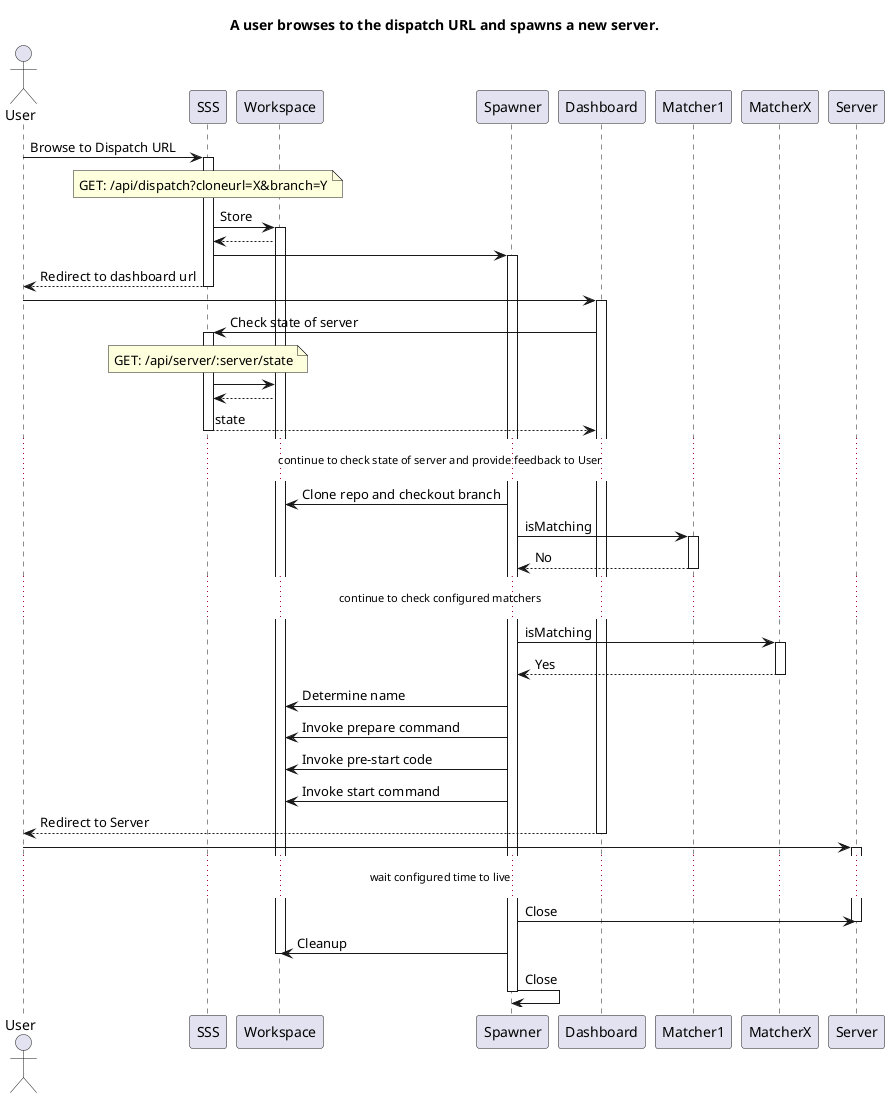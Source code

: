 @startuml
actor User

title A user browses to the dispatch URL and spawns a new server.

User -> SSS: Browse to Dispatch URL
activate SSS
note over SSS: GET: /api/dispatch?cloneurl=X&branch=Y
SSS -> Workspace: Store
activate Workspace
Workspace --> SSS
SSS -> Spawner
activate Spawner
SSS --> User: Redirect to dashboard url
deactivate SSS

User -> Dashboard
activate Dashboard
Dashboard -> SSS: Check state of server
note over SSS: GET: /api/server/:server/state
activate SSS
SSS -> Workspace
Workspace --> SSS
SSS --> Dashboard: state
deactivate SSS

... continue to check state of server and provide feedback to User ...

Spawner -> Workspace: Clone repo and checkout branch
Spawner -> Matcher1: isMatching
activate Matcher1
Matcher1 --> Spawner: No
deactivate Matcher1

... continue to check configured matchers ...

Spawner -> MatcherX: isMatching
activate MatcherX
MatcherX --> Spawner: Yes
deactivate MatcherX
Spawner -> Workspace: Determine name
Spawner -> Workspace: Invoke prepare command
Spawner -> Workspace: Invoke pre-start code
Spawner -> Workspace: Invoke start command

Dashboard --> User: Redirect to Server
deactivate Dashboard
User -> Server
activate Server

... wait configured time to live ...

Spawner -> Server: Close
deactivate Server
Spawner -> Workspace: Cleanup
deactivate Workspace
Spawner -> Spawner: Close
deactivate Spawner
@enduml